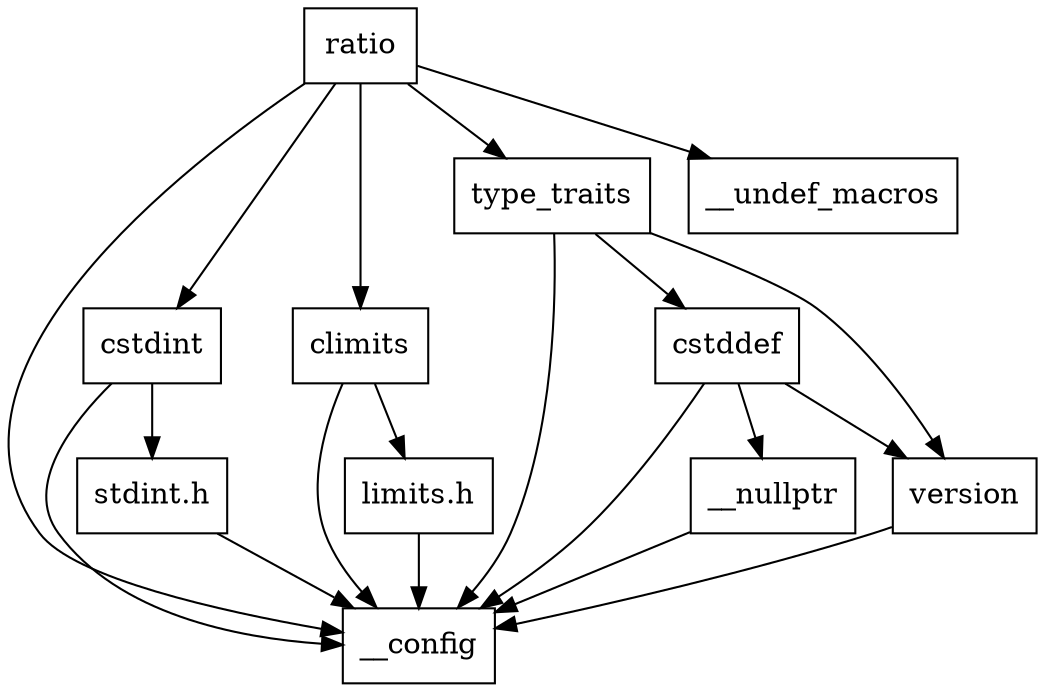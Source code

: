 digraph "dependencies" {
  header_1 [ shape="box", label="ratio"];
  header_2 [ shape="box", label="__config"];
  header_11 [ shape="box", label="cstdint"];
  header_12 [ shape="box", label="stdint.h"];
  header_21 [ shape="box", label="climits"];
  header_22 [ shape="box", label="limits.h"];
  header_31 [ shape="box", label="type_traits"];
  header_32 [ shape="box", label="cstddef"];
  header_33 [ shape="box", label="version"];
  header_36 [ shape="box", label="__nullptr"];
  header_37 [ shape="box", label="__undef_macros"];
  header_21 -> header_2;
  header_21 -> header_22;
  header_1 -> header_2;
  header_1 -> header_11;
  header_1 -> header_21;
  header_1 -> header_31;
  header_1 -> header_37;
  header_36 -> header_2;
  header_31 -> header_2;
  header_31 -> header_32;
  header_31 -> header_33;
  header_22 -> header_2;
  header_12 -> header_2;
  header_33 -> header_2;
  header_11 -> header_2;
  header_11 -> header_12;
  header_32 -> header_2;
  header_32 -> header_33;
  header_32 -> header_36;
}